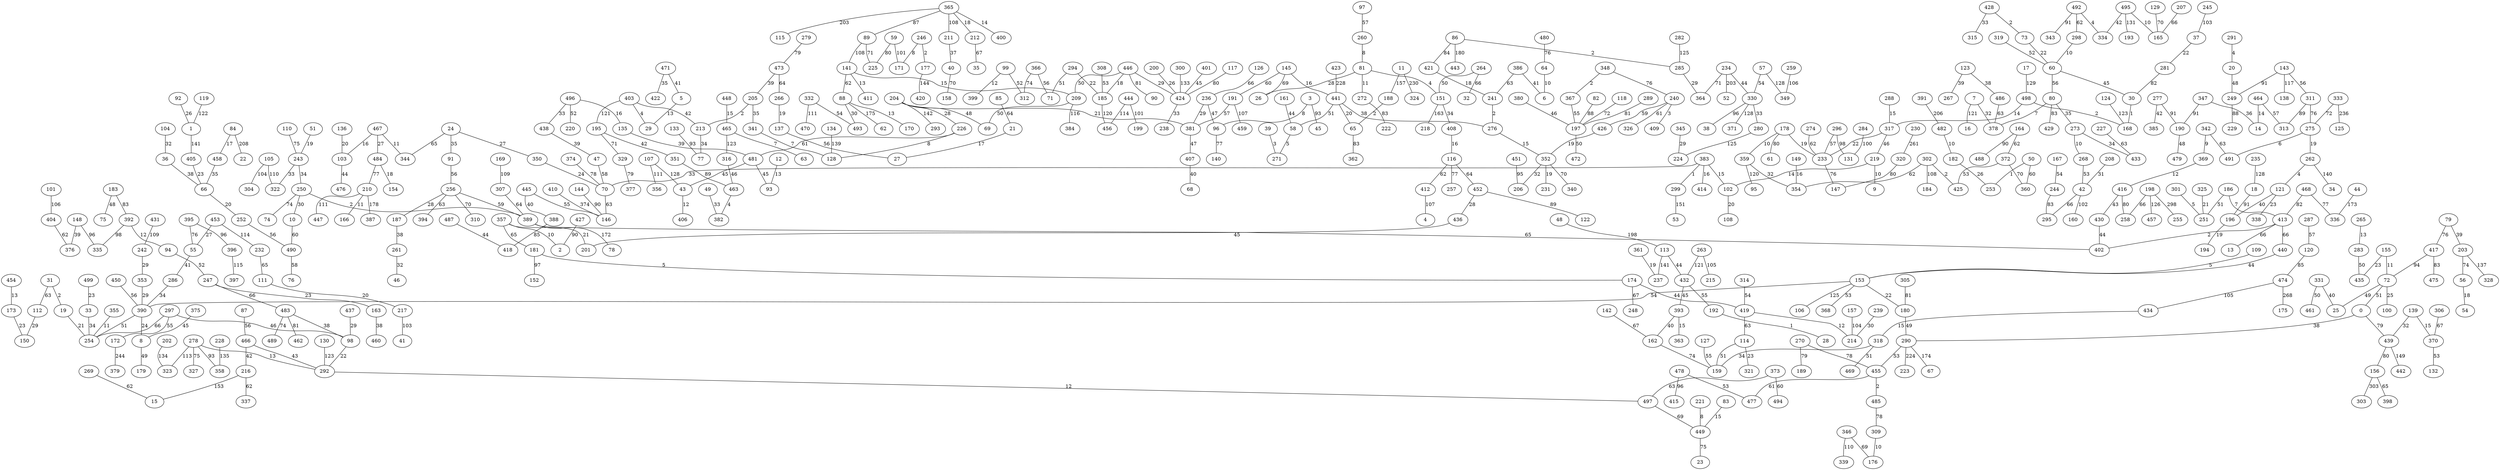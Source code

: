 strict graph G {
0;
1;
2;
3;
4;
5;
6;
7;
8;
9;
10;
11;
12;
13;
14;
15;
16;
17;
18;
19;
20;
21;
22;
23;
24;
25;
26;
27;
28;
29;
30;
31;
32;
33;
34;
35;
36;
37;
38;
39;
40;
41;
42;
43;
44;
45;
46;
47;
48;
49;
50;
51;
52;
53;
54;
55;
56;
57;
58;
59;
60;
61;
62;
63;
64;
65;
66;
67;
68;
69;
70;
71;
72;
73;
74;
75;
76;
77;
78;
79;
80;
81;
82;
83;
84;
85;
86;
87;
88;
89;
90;
91;
92;
93;
94;
95;
96;
97;
98;
99;
100;
101;
102;
103;
104;
105;
106;
107;
108;
109;
110;
111;
112;
113;
114;
115;
116;
117;
118;
119;
120;
121;
122;
123;
124;
125;
126;
127;
128;
129;
130;
131;
132;
133;
134;
135;
136;
137;
138;
139;
140;
141;
142;
143;
144;
145;
146;
147;
148;
149;
150;
151;
152;
153;
154;
155;
156;
157;
158;
159;
160;
161;
162;
163;
164;
165;
166;
167;
168;
169;
170;
171;
172;
173;
174;
175;
176;
177;
178;
179;
180;
181;
182;
183;
184;
185;
186;
187;
188;
189;
190;
191;
192;
193;
194;
195;
196;
197;
198;
199;
200;
201;
202;
203;
204;
205;
206;
207;
208;
209;
210;
211;
212;
213;
214;
215;
216;
217;
218;
219;
220;
221;
222;
223;
224;
225;
226;
227;
228;
229;
230;
231;
232;
233;
234;
235;
236;
237;
238;
239;
240;
241;
242;
243;
244;
245;
246;
247;
248;
249;
250;
251;
252;
253;
254;
255;
256;
257;
258;
259;
260;
261;
262;
263;
264;
265;
266;
267;
268;
269;
270;
271;
272;
273;
274;
275;
276;
277;
278;
279;
280;
281;
282;
283;
284;
285;
286;
287;
288;
289;
290;
291;
292;
293;
294;
295;
296;
297;
298;
299;
300;
301;
302;
303;
304;
305;
306;
307;
308;
309;
310;
311;
312;
313;
314;
315;
316;
317;
318;
319;
320;
321;
322;
323;
324;
325;
326;
327;
328;
329;
330;
331;
332;
333;
334;
335;
336;
337;
338;
339;
340;
341;
342;
343;
344;
345;
346;
347;
348;
349;
350;
351;
352;
353;
354;
355;
356;
357;
358;
359;
360;
361;
362;
363;
364;
365;
366;
367;
368;
369;
370;
371;
372;
373;
374;
375;
376;
377;
378;
379;
380;
381;
382;
383;
384;
385;
386;
387;
388;
389;
390;
391;
392;
393;
394;
395;
396;
397;
398;
399;
400;
401;
402;
403;
404;
405;
406;
407;
408;
409;
410;
411;
412;
413;
414;
415;
416;
417;
418;
419;
420;
421;
422;
423;
424;
425;
426;
427;
428;
429;
430;
431;
432;
433;
434;
435;
436;
437;
438;
439;
440;
441;
442;
443;
444;
445;
446;
447;
448;
449;
450;
451;
452;
453;
454;
455;
456;
457;
458;
459;
460;
461;
462;
463;
464;
465;
466;
467;
468;
469;
470;
471;
472;
473;
474;
475;
476;
477;
478;
479;
480;
481;
482;
483;
484;
485;
486;
487;
488;
489;
490;
491;
492;
493;
494;
495;
496;
497;
498;
499;
355 -- 254  [label=11];
105 -- 304  [label=104];
139 -- 370  [label=15];
205 -- 213  [label=2];
213 -- 77  [label=34];
111 -- 217  [label=20];
242 -- 353  [label=29];
281 -- 30  [label=82];
424 -- 238  [label=33];
453 -- 55  [label=27];
278 -- 323  [label=113];
264 -- 151  [label=50];
191 -- 459  [label=107];
198 -- 457  [label=126];
428 -- 315  [label=33];
79 -- 203  [label=39];
136 -- 103  [label=20];
256 -- 394  [label=63];
352 -- 340  [label=70];
332 -- 470  [label=111];
417 -- 72  [label=94];
31 -- 19  [label=2];
274 -- 233  [label=62];
325 -- 251  [label=21];
121 -- 196  [label=40];
272 -- 222  [label=83];
471 -- 5  [label=41];
3 -- 96  [label=8];
365 -- 211  [label=108];
7 -- 16  [label=121];
163 -- 460  [label=38];
270 -- 189  [label=79];
262 -- 34  [label=140];
177 -- 420  [label=144];
181 -- 174  [label=5];
130 -- 292  [label=123];
290 -- 455  [label=53];
59 -- 171  [label=101];
49 -- 382  [label=33];
495 -- 193  [label=131];
219 -- 9  [label=10];
332 -- 493  [label=54];
446 -- 424  [label=29];
473 -- 205  [label=39];
40 -- 158  [label=70];
7 -- 378  [label=32];
212 -- 35  [label=67];
42 -- 160  [label=102];
70 -- 146  [label=63];
89 -- 141  [label=108];
209 -- 384  [label=116];
80 -- 273  [label=35];
458 -- 66  [label=35];
464 -- 14  [label=14];
101 -- 404  [label=106];
341 -- 128  [label=7];
245 -- 37  [label=103];
463 -- 382  [label=4];
484 -- 210  [label=77];
275 -- 491  [label=6];
283 -- 435  [label=50];
155 -- 72  [label=11];
436 -- 201  [label=45];
273 -- 268  [label=10];
240 -- 326  [label=61];
202 -- 323  [label=134];
278 -- 358  [label=93];
124 -- 168  [label=123];
88 -- 493  [label=30];
134 -- 128  [label=139];
33 -- 254  [label=34];
153 -- 106  [label=125];
395 -- 55  [label=76];
208 -- 42  [label=31];
167 -- 244  [label=54];
162 -- 159  [label=74];
240 -- 409  [label=3];
471 -- 422  [label=35];
445 -- 388  [label=40];
318 -- 469  [label=51];
348 -- 240  [label=76];
116 -- 257  [label=77];
169 -- 307  [label=109];
256 -- 310  [label=70];
126 -- 236  [label=66];
298 -- 60  [label=10];
219 -- 102  [label=14];
353 -- 390  [label=29];
157 -- 214  [label=104];
118 -- 197  [label=72];
302 -- 425  [label=2];
308 -- 185  [label=53];
183 -- 392  [label=83];
205 -- 341  [label=35];
482 -- 182  [label=10];
235 -- 18  [label=128];
233 -- 147  [label=76];
320 -- 147  [label=80];
265 -- 283  [label=13];
203 -- 328  [label=137];
261 -- 46  [label=32];
492 -- 298  [label=62];
127 -- 159  [label=55];
404 -- 376  [label=62];
31 -- 112  [label=63];
419 -- 114  [label=63];
173 -- 150  [label=23];
373 -- 497  [label=63];
366 -- 312  [label=74];
59 -- 225  [label=80];
302 -- 354  [label=62];
278 -- 327  [label=75];
288 -- 317  [label=15];
197 -- 472  [label=50];
148 -- 376  [label=39];
393 -- 363  [label=15];
5 -- 29  [label=13];
187 -- 261  [label=38];
484 -- 154  [label=18];
24 -- 350  [label=27];
210 -- 447  [label=111];
0 -- 290  [label=38];
182 -- 253  [label=26];
359 -- 95  [label=120];
465 -- 63  [label=7];
302 -- 184  [label=108];
365 -- 400  [label=14];
389 -- 78  [label=172];
361 -- 237  [label=19];
299 -- 53  [label=151];
421 -- 241  [label=18];
285 -- 364  [label=29];
468 -- 336  [label=77];
416 -- 430  [label=43];
367 -- 197  [label=55];
36 -- 66  [label=38];
117 -- 424  [label=80];
423 -- 441  [label=228];
375 -- 8  [label=45];
43 -- 406  [label=12];
297 -- 172  [label=55];
87 -- 466  [label=56];
216 -- 337  [label=62];
365 -- 115  [label=203];
386 -- 6  [label=41];
186 -- 251  [label=51];
21 -- 27  [label=17];
276 -- 352  [label=15];
149 -- 354  [label=16];
103 -- 476  [label=44];
172 -- 379  [label=244];
346 -- 176  [label=69];
428 -- 73  [label=2];
211 -- 40  [label=37];
294 -- 185  [label=22];
145 -- 26  [label=69];
410 -- 146  [label=374];
413 -- 13  [label=66];
441 -- 65  [label=20];
413 -- 402  [label=2];
88 -- 170  [label=13];
496 -- 135  [label=16];
453 -- 232  [label=114];
454 -- 173  [label=13];
483 -- 98  [label=38];
263 -- 432  [label=121];
204 -- 381  [label=21];
386 -- 241  [label=63];
121 -- 338  [label=23];
12 -- 93  [label=13];
204 -- 69  [label=48];
88 -- 62  [label=175];
492 -- 343  [label=91];
1 -- 405  [label=141];
432 -- 192  [label=55];
232 -- 111  [label=65];
153 -- 368  [label=53];
107 -- 43  [label=128];
89 -- 225  [label=71];
236 -- 381  [label=29];
296 -- 233  [label=57];
174 -- 419  [label=44];
39 -- 271  [label=3];
359 -- 354  [label=32];
467 -- 103  [label=16];
380 -- 197  [label=46];
135 -- 481  [label=39];
241 -- 276  [label=2];
481 -- 93  [label=45];
468 -- 413  [label=82];
478 -- 477  [label=53];
80 -- 378  [label=7];
164 -- 488  [label=90];
352 -- 231  [label=19];
227 -- 433  [label=63];
143 -- 138  [label=117];
119 -- 1  [label=122];
287 -- 120  [label=57];
141 -- 88  [label=62];
466 -- 216  [label=42];
483 -- 489  [label=74];
156 -- 303  [label=303];
306 -- 370  [label=67];
240 -- 426  [label=59];
449 -- 23  [label=75];
143 -- 311  [label=56];
444 -- 456  [label=114];
318 -- 159  [label=34];
116 -- 452  [label=64];
198 -- 255  [label=298];
346 -- 339  [label=110];
57 -- 330  [label=54];
191 -- 381  [label=57];
82 -- 197  [label=88];
374 -- 70  [label=78];
198 -- 258  [label=66];
464 -- 313  [label=57];
129 -- 165  [label=70];
151 -- 218  [label=163];
209 -- 69  [label=50];
230 -- 320  [label=261];
86 -- 421  [label=84];
3 -- 45  [label=93];
309 -- 176  [label=10];
268 -- 42  [label=53];
392 -- 335  [label=98];
390 -- 8  [label=24];
66 -- 252  [label=20];
243 -- 250  [label=34];
396 -- 397  [label=115];
316 -- 463  [label=46];
37 -- 281  [label=22];
47 -- 70  [label=58];
234 -- 330  [label=44];
317 -- 219  [label=46];
10 -- 490  [label=60];
278 -- 292  [label=13];
333 -- 275  [label=72];
369 -- 416  [label=12];
174 -- 248  [label=67];
403 -- 29  [label=4];
481 -- 43  [label=45];
42 -- 295  [label=66];
290 -- 67  [label=174];
279 -- 473  [label=79];
297 -- 98  [label=46];
246 -- 171  [label=8];
226 -- 128  [label=8];
366 -- 71  [label=56];
151 -- 408  [label=34];
107 -- 356  [label=111];
137 -- 27  [label=56];
427 -- 2  [label=90];
186 -- 413  [label=7];
412 -- 4  [label=107];
156 -- 398  [label=65];
467 -- 484  [label=27];
330 -- 280  [label=33];
109 -- 153  [label=5];
91 -- 256  [label=56];
277 -- 190  [label=91];
444 -- 199  [label=101];
262 -- 121  [label=4];
110 -- 243  [label=75];
113 -- 432  [label=44];
296 -- 131  [label=98];
243 -- 322  [label=33];
432 -- 393  [label=45];
291 -- 20  [label=4];
487 -- 418  [label=44];
228 -- 358  [label=135];
407 -- 68  [label=40];
120 -- 474  [label=85];
383 -- 70  [label=33];
426 -- 352  [label=19];
234 -- 52  [label=203];
383 -- 414  [label=16];
446 -- 185  [label=18];
102 -- 108  [label=20];
24 -- 91  [label=35];
72 -- 0  [label=51];
226 -- 481  [label=61];
55 -- 286  [label=41];
438 -- 47  [label=39];
289 -- 197  [label=81];
0 -- 439  [label=79];
351 -- 463  [label=89];
451 -- 206  [label=95];
333 -- 125  [label=236];
259 -- 349  [label=106];
492 -- 334  [label=4];
450 -- 390  [label=56];
483 -- 462  [label=81];
282 -- 285  [label=125];
86 -- 443  [label=180];
270 -- 455  [label=78];
217 -- 41  [label=103];
204 -- 226  [label=28];
116 -- 412  [label=62];
244 -- 295  [label=83];
97 -- 260  [label=57];
446 -- 209  [label=50];
419 -- 214  [label=12];
112 -- 150  [label=29];
331 -- 461  [label=50];
311 -- 275  [label=76];
314 -- 419  [label=54];
284 -- 131  [label=100];
473 -- 266  [label=64];
123 -- 486  [label=38];
164 -- 372  [label=62];
98 -- 292  [label=22];
264 -- 32  [label=66];
11 -- 188  [label=157];
319 -- 60  [label=52];
439 -- 156  [label=80];
24 -- 344  [label=65];
239 -- 214  [label=30];
311 -- 313  [label=89];
236 -- 96  [label=47];
331 -- 25  [label=40];
474 -- 434  [label=105];
388 -- 418  [label=85];
192 -- 28  [label=1];
133 -- 77  [label=93];
246 -- 177  [label=2];
84 -- 458  [label=17];
64 -- 6  [label=10];
393 -- 162  [label=40];
441 -- 276  [label=38];
80 -- 429  [label=83];
466 -- 292  [label=43];
317 -- 233  [label=22];
155 -- 435  [label=23];
446 -- 90  [label=81];
180 -- 290  [label=49];
497 -- 449  [label=69];
391 -- 482  [label=206];
437 -- 98  [label=29];
17 -- 498  [label=129];
142 -- 162  [label=67];
247 -- 163  [label=23];
390 -- 254  [label=51];
145 -- 441  [label=16];
65 -- 362  [label=83];
329 -- 377  [label=79];
96 -- 140  [label=77];
234 -- 364  [label=71];
72 -- 100  [label=25];
190 -- 479  [label=48];
403 -- 213  [label=42];
81 -- 151  [label=4];
383 -- 102  [label=15];
161 -- 58  [label=44];
249 -- 229  [label=88];
495 -- 334  [label=42];
498 -- 317  [label=14];
183 -- 75  [label=48];
210 -- 387  [label=178];
294 -- 71  [label=51];
499 -- 33  [label=23];
81 -- 272  [label=11];
247 -- 483  [label=66];
455 -- 477  [label=61];
305 -- 180  [label=81];
347 -- 190  [label=91];
250 -- 10  [label=30];
485 -- 309  [label=78];
330 -- 38  [label=96];
148 -- 335  [label=96];
92 -- 1  [label=26];
395 -- 396  [label=96];
286 -- 390  [label=34];
345 -- 224  [label=29];
408 -- 116  [label=16];
496 -- 220  [label=52];
250 -- 389  [label=2];
373 -- 494  [label=60];
203 -- 56  [label=74];
372 -- 360  [label=70];
30 -- 168  [label=1];
181 -- 152  [label=97];
99 -- 399  [label=12];
19 -- 254  [label=21];
486 -- 378  [label=63];
350 -- 70  [label=24];
113 -- 237  [label=141];
434 -- 318  [label=15];
188 -- 65  [label=2];
392 -- 94  [label=12];
498 -- 168  [label=2];
381 -- 407  [label=47];
83 -- 449  [label=15];
260 -- 81  [label=8];
144 -- 146  [label=90];
86 -- 285  [label=2];
431 -- 242  [label=109];
273 -- 433  [label=34];
357 -- 201  [label=21];
478 -- 415  [label=96];
275 -- 262  [label=19];
196 -- 194  [label=19];
57 -- 349  [label=128];
297 -- 254  [label=66];
99 -- 312  [label=52];
480 -- 64  [label=76];
11 -- 324  [label=230];
178 -- 61  [label=80];
18 -- 196  [label=91];
104 -- 36  [label=32];
50 -- 360  [label=60];
58 -- 271  [label=5];
383 -- 299  [label=1];
94 -- 247  [label=52];
452 -- 122  [label=89];
84 -- 22  [label=208];
467 -- 344  [label=11];
114 -- 321  [label=23];
490 -- 76  [label=58];
114 -- 159  [label=51];
81 -- 26  [label=28];
277 -- 385  [label=42];
85 -- 21  [label=64];
210 -- 166  [label=11];
300 -- 424  [label=133];
439 -- 442  [label=149];
330 -- 371  [label=128];
417 -- 475  [label=83];
50 -- 253  [label=1];
474 -- 175  [label=268];
348 -- 367  [label=2];
123 -- 267  [label=39];
495 -- 165  [label=10];
252 -- 490  [label=56];
60 -- 30  [label=45];
357 -- 181  [label=65];
445 -- 146  [label=55];
73 -- 60  [label=22];
372 -- 425  [label=53];
301 -- 251  [label=5];
465 -- 316  [label=123];
105 -- 322  [label=110];
263 -- 215  [label=105];
216 -- 15  [label=153];
153 -- 390  [label=54];
60 -- 80  [label=56];
44 -- 336  [label=173];
365 -- 89  [label=87];
256 -- 187  [label=28];
79 -- 417  [label=76];
141 -- 209  [label=15];
8 -- 179  [label=49];
20 -- 249  [label=48];
352 -- 206  [label=32];
416 -- 258  [label=80];
195 -- 329  [label=71];
357 -- 2  [label=10];
280 -- 224  [label=125];
342 -- 491  [label=63];
256 -- 389  [label=59];
365 -- 212  [label=18];
195 -- 351  [label=42];
430 -- 402  [label=44];
405 -- 66  [label=23];
452 -- 436  [label=28];
448 -- 465  [label=15];
51 -- 243  [label=19];
269 -- 15  [label=62];
145 -- 191  [label=60];
178 -- 359  [label=10];
401 -- 424  [label=45];
440 -- 153  [label=44];
48 -- 113  [label=198];
455 -- 485  [label=2];
204 -- 293  [label=142];
200 -- 424  [label=26];
347 -- 14  [label=36];
143 -- 249  [label=91];
413 -- 440  [label=66];
403 -- 195  [label=121];
72 -- 25  [label=49];
266 -- 137  [label=19];
178 -- 233  [label=19];
56 -- 54  [label=18];
207 -- 165  [label=66];
141 -- 411  [label=13];
221 -- 449  [label=8];
389 -- 402  [label=65];
290 -- 223  [label=224];
307 -- 389  [label=64];
496 -- 438  [label=33];
441 -- 58  [label=51];
250 -- 74  [label=74];
139 -- 439  [label=32];
292 -- 497  [label=12];
153 -- 180  [label=22];
370 -- 132  [label=53];
342 -- 369  [label=9];
185 -- 456  [label=120];
}

